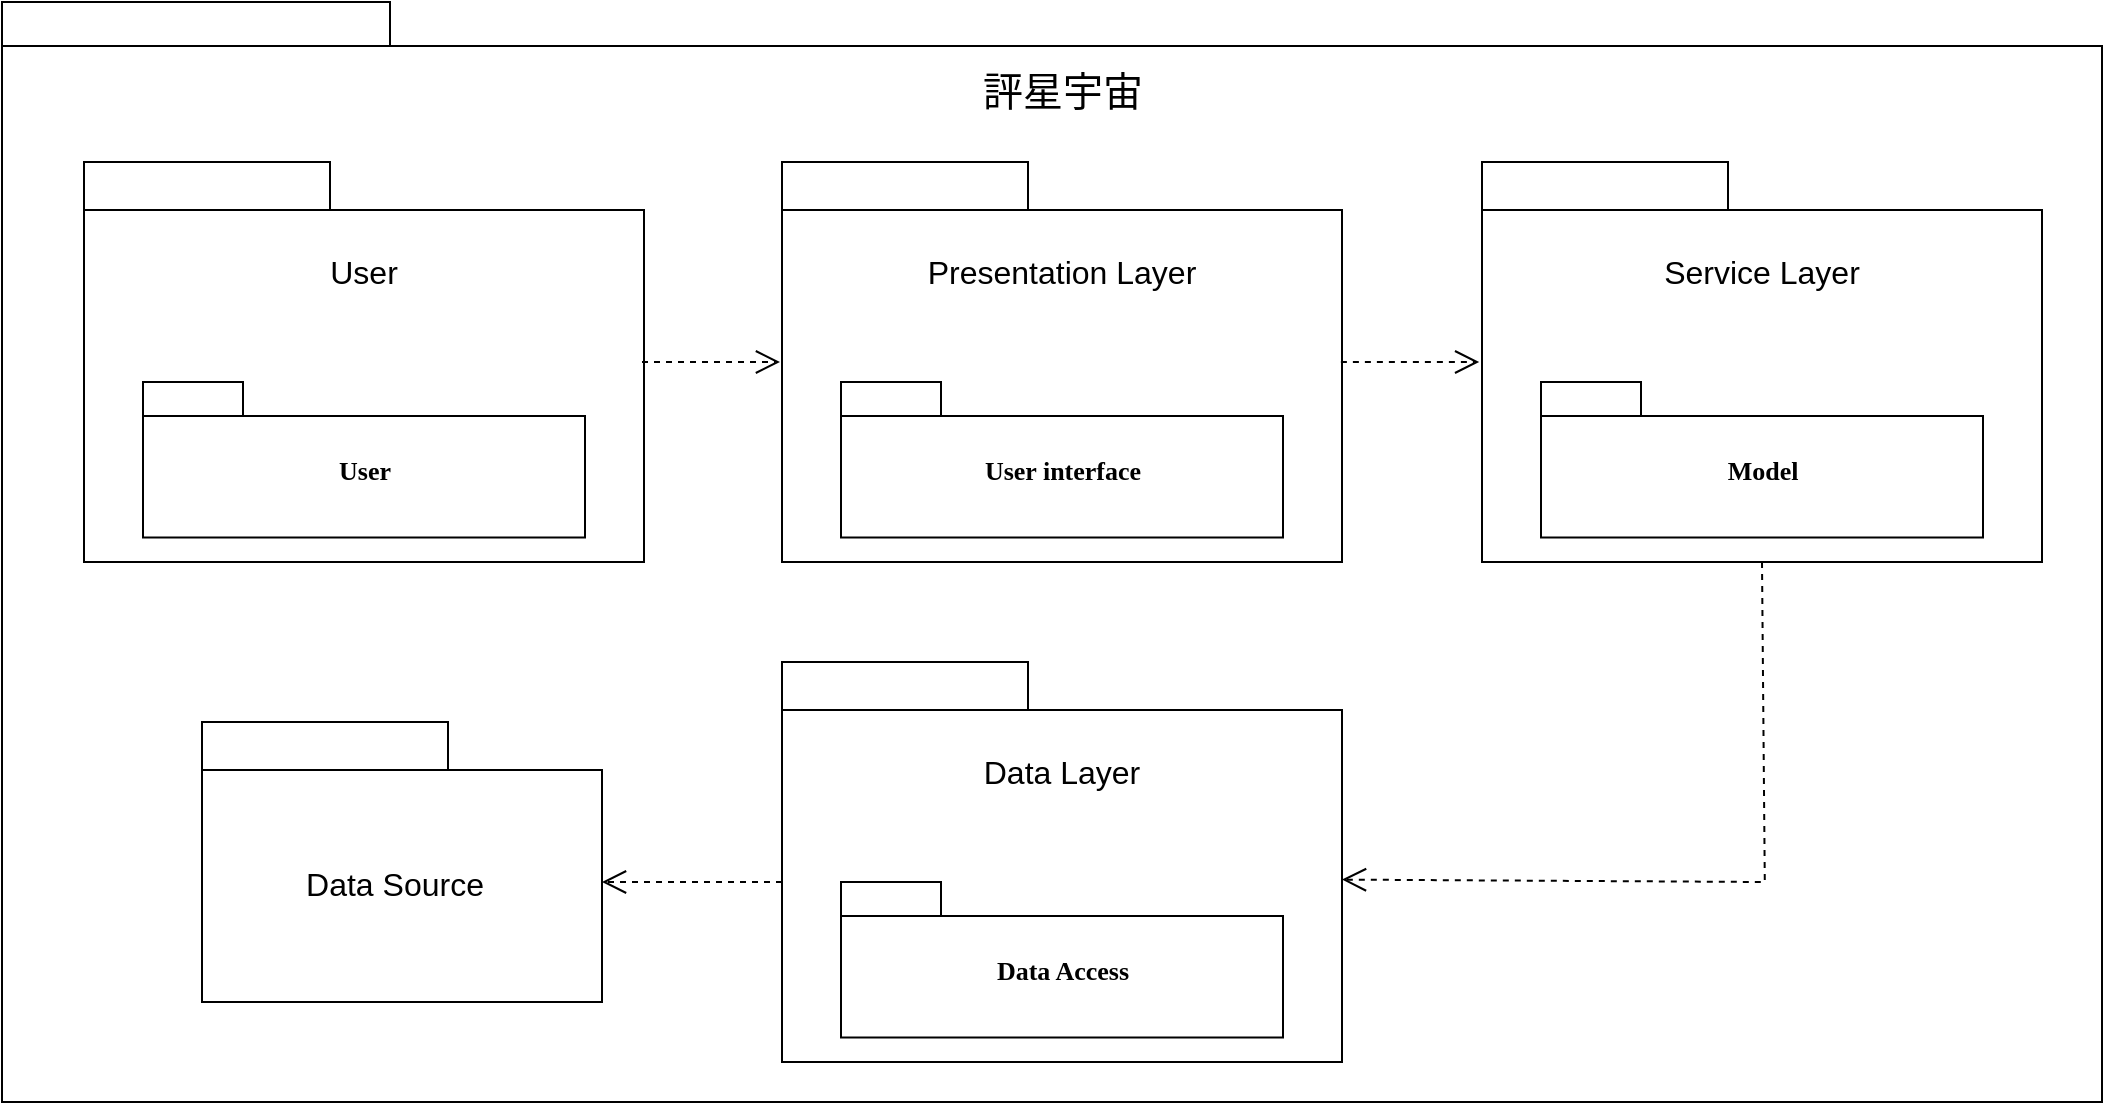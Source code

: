 <mxfile version="24.2.5" type="device">
  <diagram name="Page-1" id="b5b7bab2-c9e2-2cf4-8b2a-24fd1a2a6d21">
    <mxGraphModel dx="1687" dy="984" grid="1" gridSize="10" guides="1" tooltips="1" connect="1" arrows="1" fold="1" page="1" pageScale="1" pageWidth="827" pageHeight="1169" background="none" math="0" shadow="0">
      <root>
        <mxCell id="0" />
        <mxCell id="1" parent="0" />
        <mxCell id="6e0c8c40b5770093-72" value="" style="shape=folder;fontStyle=1;spacingTop=10;tabWidth=194;tabHeight=22;tabPosition=left;html=1;rounded=0;shadow=0;comic=0;labelBackgroundColor=none;strokeWidth=1;fillColor=none;fontFamily=Verdana;fontSize=10;align=center;" parent="1" vertex="1">
          <mxGeometry x="30" y="180" width="1050" height="550" as="geometry" />
        </mxCell>
        <mxCell id="6e0c8c40b5770093-18" value="" style="group" parent="1" vertex="1" connectable="0">
          <mxGeometry x="71" y="260" width="280" height="200" as="geometry" />
        </mxCell>
        <mxCell id="6e0c8c40b5770093-11" value="" style="shape=folder;fontStyle=1;spacingTop=10;tabWidth=123;tabHeight=24;tabPosition=left;html=1;rounded=0;shadow=0;comic=0;labelBackgroundColor=none;strokeWidth=1;fontFamily=Verdana;fontSize=10;align=center;" parent="6e0c8c40b5770093-18" vertex="1">
          <mxGeometry width="280" height="200" as="geometry" />
        </mxCell>
        <mxCell id="6e0c8c40b5770093-15" value="&lt;font style=&quot;font-size: 13px;&quot;&gt;User&lt;/font&gt;" style="shape=folder;fontStyle=1;spacingTop=10;tabWidth=50;tabHeight=17;tabPosition=left;html=1;rounded=0;shadow=0;comic=0;labelBackgroundColor=none;strokeWidth=1;fontFamily=Verdana;fontSize=10;align=center;" parent="6e0c8c40b5770093-18" vertex="1">
          <mxGeometry x="29.5" y="110" width="221" height="77.69" as="geometry" />
        </mxCell>
        <mxCell id="jucuBfL4OPF0YblZTJlT-3" value="User" style="text;strokeColor=none;fillColor=none;html=1;align=center;verticalAlign=middle;whiteSpace=wrap;rounded=0;fontSize=16;" parent="6e0c8c40b5770093-18" vertex="1">
          <mxGeometry x="110" y="40" width="60" height="30" as="geometry" />
        </mxCell>
        <mxCell id="6e0c8c40b5770093-62" style="edgeStyle=none;rounded=0;html=1;dashed=1;labelBackgroundColor=none;startFill=0;endArrow=open;endFill=0;endSize=10;fontFamily=Verdana;fontSize=10;" parent="1" edge="1">
          <mxGeometry relative="1" as="geometry">
            <mxPoint x="350" y="360" as="sourcePoint" />
            <mxPoint x="419" y="360" as="targetPoint" />
          </mxGeometry>
        </mxCell>
        <mxCell id="6e0c8c40b5770093-73" value="評星宇宙" style="text;html=1;align=center;verticalAlign=top;spacingTop=-4;fontSize=20;fontFamily=Verdana" parent="1" vertex="1">
          <mxGeometry x="495" y="210" width="130" height="20" as="geometry" />
        </mxCell>
        <mxCell id="jucuBfL4OPF0YblZTJlT-4" value="" style="group" parent="1" connectable="0" vertex="1">
          <mxGeometry x="420" y="260" width="280" height="200" as="geometry" />
        </mxCell>
        <mxCell id="jucuBfL4OPF0YblZTJlT-5" value="" style="shape=folder;fontStyle=1;spacingTop=10;tabWidth=123;tabHeight=24;tabPosition=left;html=1;rounded=0;shadow=0;comic=0;labelBackgroundColor=none;strokeWidth=1;fontFamily=Verdana;fontSize=10;align=center;" parent="jucuBfL4OPF0YblZTJlT-4" vertex="1">
          <mxGeometry width="280" height="200" as="geometry" />
        </mxCell>
        <mxCell id="jucuBfL4OPF0YblZTJlT-6" value="&lt;font style=&quot;font-size: 13px;&quot;&gt;User interface&lt;/font&gt;" style="shape=folder;fontStyle=1;spacingTop=10;tabWidth=50;tabHeight=17;tabPosition=left;html=1;rounded=0;shadow=0;comic=0;labelBackgroundColor=none;strokeWidth=1;fontFamily=Verdana;fontSize=10;align=center;" parent="jucuBfL4OPF0YblZTJlT-4" vertex="1">
          <mxGeometry x="29.5" y="110" width="221" height="77.69" as="geometry" />
        </mxCell>
        <mxCell id="jucuBfL4OPF0YblZTJlT-7" value="Presentation Layer" style="text;strokeColor=none;fillColor=none;html=1;align=center;verticalAlign=middle;whiteSpace=wrap;rounded=0;fontSize=16;" parent="jucuBfL4OPF0YblZTJlT-4" vertex="1">
          <mxGeometry x="65" y="40" width="150" height="30" as="geometry" />
        </mxCell>
        <mxCell id="jucuBfL4OPF0YblZTJlT-8" value="" style="group" parent="1" connectable="0" vertex="1">
          <mxGeometry x="770" y="260" width="280" height="200" as="geometry" />
        </mxCell>
        <mxCell id="jucuBfL4OPF0YblZTJlT-9" value="" style="shape=folder;fontStyle=1;spacingTop=10;tabWidth=123;tabHeight=24;tabPosition=left;html=1;rounded=0;shadow=0;comic=0;labelBackgroundColor=none;strokeWidth=1;fontFamily=Verdana;fontSize=10;align=center;" parent="jucuBfL4OPF0YblZTJlT-8" vertex="1">
          <mxGeometry width="280" height="200" as="geometry" />
        </mxCell>
        <mxCell id="jucuBfL4OPF0YblZTJlT-10" value="&lt;font style=&quot;font-size: 13px;&quot;&gt;Model&lt;/font&gt;" style="shape=folder;fontStyle=1;spacingTop=10;tabWidth=50;tabHeight=17;tabPosition=left;html=1;rounded=0;shadow=0;comic=0;labelBackgroundColor=none;strokeWidth=1;fontFamily=Verdana;fontSize=10;align=center;" parent="jucuBfL4OPF0YblZTJlT-8" vertex="1">
          <mxGeometry x="29.5" y="110" width="221" height="77.69" as="geometry" />
        </mxCell>
        <mxCell id="jucuBfL4OPF0YblZTJlT-11" value="Service Layer" style="text;strokeColor=none;fillColor=none;html=1;align=center;verticalAlign=middle;whiteSpace=wrap;rounded=0;fontSize=16;" parent="jucuBfL4OPF0YblZTJlT-8" vertex="1">
          <mxGeometry x="65" y="40" width="150" height="30" as="geometry" />
        </mxCell>
        <mxCell id="jucuBfL4OPF0YblZTJlT-12" style="edgeStyle=none;rounded=0;html=1;dashed=1;labelBackgroundColor=none;startFill=0;endArrow=open;endFill=0;endSize=10;fontFamily=Verdana;fontSize=10;exitX=0.998;exitY=0.5;exitPerimeter=0;entryX=-0.005;entryY=0.5;entryDx=0;entryDy=0;entryPerimeter=0;exitDx=0;exitDy=0;" parent="1" source="jucuBfL4OPF0YblZTJlT-5" target="jucuBfL4OPF0YblZTJlT-9" edge="1">
          <mxGeometry relative="1" as="geometry">
            <mxPoint x="700" y="370.0" as="sourcePoint" />
            <mxPoint x="769" y="372" as="targetPoint" />
          </mxGeometry>
        </mxCell>
        <mxCell id="jucuBfL4OPF0YblZTJlT-13" style="edgeStyle=none;rounded=0;html=1;dashed=1;labelBackgroundColor=none;startFill=0;endArrow=open;endFill=0;endSize=10;fontFamily=Verdana;fontSize=10;entryX=0.995;entryY=0.444;entryDx=0;entryDy=0;entryPerimeter=0;exitX=0.5;exitY=1;exitDx=0;exitDy=0;exitPerimeter=0;" parent="1" edge="1" source="jucuBfL4OPF0YblZTJlT-9">
          <mxGeometry relative="1" as="geometry">
            <mxPoint x="911.4" y="480" as="sourcePoint" />
            <mxPoint x="700.0" y="618.8" as="targetPoint" />
            <Array as="points">
              <mxPoint x="911.4" y="620" />
            </Array>
          </mxGeometry>
        </mxCell>
        <mxCell id="jucuBfL4OPF0YblZTJlT-14" value="" style="group" parent="1" connectable="0" vertex="1">
          <mxGeometry x="420" y="510" width="280" height="200" as="geometry" />
        </mxCell>
        <mxCell id="jucuBfL4OPF0YblZTJlT-15" value="" style="shape=folder;fontStyle=1;spacingTop=10;tabWidth=123;tabHeight=24;tabPosition=left;html=1;rounded=0;shadow=0;comic=0;labelBackgroundColor=none;strokeWidth=1;fontFamily=Verdana;fontSize=10;align=center;" parent="jucuBfL4OPF0YblZTJlT-14" vertex="1">
          <mxGeometry width="280" height="200" as="geometry" />
        </mxCell>
        <mxCell id="jucuBfL4OPF0YblZTJlT-16" value="&lt;font style=&quot;font-size: 13px;&quot;&gt;Data Access&lt;/font&gt;" style="shape=folder;fontStyle=1;spacingTop=10;tabWidth=50;tabHeight=17;tabPosition=left;html=1;rounded=0;shadow=0;comic=0;labelBackgroundColor=none;strokeWidth=1;fontFamily=Verdana;fontSize=10;align=center;" parent="jucuBfL4OPF0YblZTJlT-14" vertex="1">
          <mxGeometry x="29.5" y="110" width="221" height="77.69" as="geometry" />
        </mxCell>
        <mxCell id="jucuBfL4OPF0YblZTJlT-17" value="Data Layer" style="text;strokeColor=none;fillColor=none;html=1;align=center;verticalAlign=middle;whiteSpace=wrap;rounded=0;fontSize=16;" parent="jucuBfL4OPF0YblZTJlT-14" vertex="1">
          <mxGeometry x="65" y="40" width="150" height="30" as="geometry" />
        </mxCell>
        <mxCell id="jucuBfL4OPF0YblZTJlT-19" value="" style="group" parent="1" connectable="0" vertex="1">
          <mxGeometry x="130" y="540" width="200" height="140" as="geometry" />
        </mxCell>
        <mxCell id="jucuBfL4OPF0YblZTJlT-20" value="" style="shape=folder;fontStyle=1;spacingTop=10;tabWidth=123;tabHeight=24;tabPosition=left;html=1;rounded=0;shadow=0;comic=0;labelBackgroundColor=none;strokeWidth=1;fontFamily=Verdana;fontSize=10;align=center;" parent="jucuBfL4OPF0YblZTJlT-19" vertex="1">
          <mxGeometry width="200" height="140" as="geometry" />
        </mxCell>
        <mxCell id="jucuBfL4OPF0YblZTJlT-22" value="Data Source" style="text;strokeColor=none;fillColor=none;html=1;align=center;verticalAlign=middle;whiteSpace=wrap;rounded=0;fontSize=16;" parent="jucuBfL4OPF0YblZTJlT-19" vertex="1">
          <mxGeometry x="42.857" y="70" width="107.143" height="21" as="geometry" />
        </mxCell>
        <mxCell id="jucuBfL4OPF0YblZTJlT-23" style="edgeStyle=none;rounded=0;html=1;dashed=1;labelBackgroundColor=none;startFill=0;endArrow=open;endFill=0;endSize=10;fontFamily=Verdana;fontSize=10;" parent="1" edge="1">
          <mxGeometry relative="1" as="geometry">
            <mxPoint x="420" y="620" as="sourcePoint" />
            <mxPoint x="330" y="620" as="targetPoint" />
          </mxGeometry>
        </mxCell>
      </root>
    </mxGraphModel>
  </diagram>
</mxfile>
